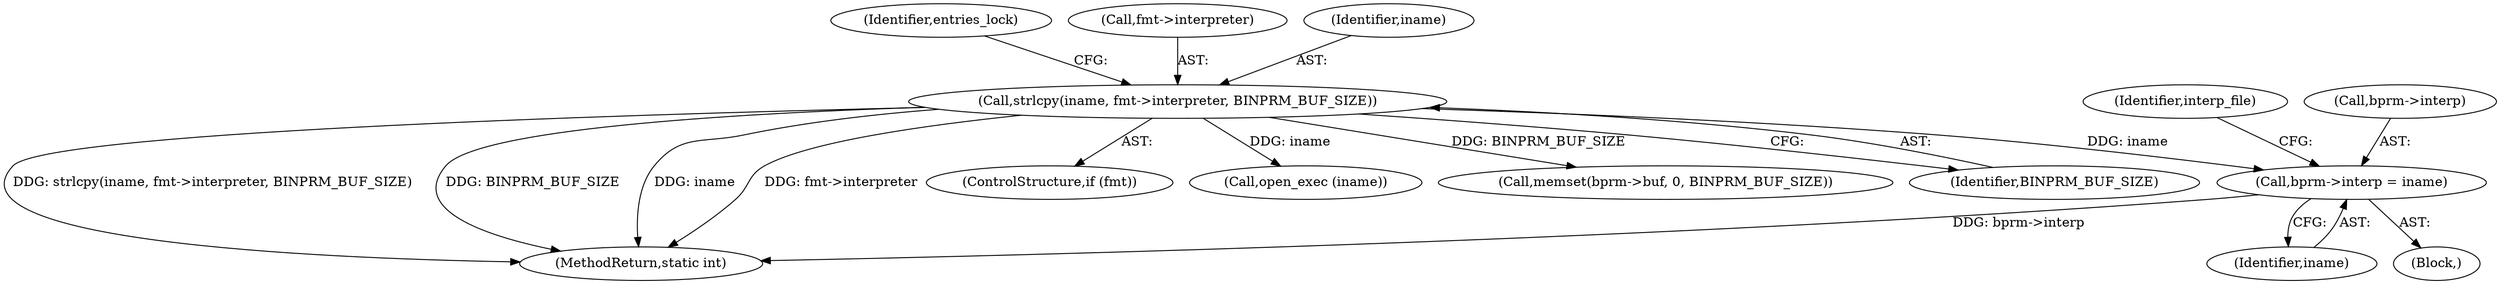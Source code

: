 digraph "0_linux_b66c5984017533316fd1951770302649baf1aa33@pointer" {
"1000269" [label="(Call,bprm->interp = iname)"];
"1000144" [label="(Call,strlcpy(iname, fmt->interpreter, BINPRM_BUF_SIZE))"];
"1000144" [label="(Call,strlcpy(iname, fmt->interpreter, BINPRM_BUF_SIZE))"];
"1000149" [label="(Identifier,BINPRM_BUF_SIZE)"];
"1000152" [label="(Identifier,entries_lock)"];
"1000275" [label="(Identifier,interp_file)"];
"1000355" [label="(MethodReturn,static int)"];
"1000146" [label="(Call,fmt->interpreter)"];
"1000273" [label="(Identifier,iname)"];
"1000142" [label="(ControlStructure,if (fmt))"];
"1000110" [label="(Block,)"];
"1000270" [label="(Call,bprm->interp)"];
"1000269" [label="(Call,bprm->interp = iname)"];
"1000145" [label="(Identifier,iname)"];
"1000276" [label="(Call,open_exec (iname))"];
"1000298" [label="(Call,memset(bprm->buf, 0, BINPRM_BUF_SIZE))"];
"1000269" -> "1000110"  [label="AST: "];
"1000269" -> "1000273"  [label="CFG: "];
"1000270" -> "1000269"  [label="AST: "];
"1000273" -> "1000269"  [label="AST: "];
"1000275" -> "1000269"  [label="CFG: "];
"1000269" -> "1000355"  [label="DDG: bprm->interp"];
"1000144" -> "1000269"  [label="DDG: iname"];
"1000144" -> "1000142"  [label="AST: "];
"1000144" -> "1000149"  [label="CFG: "];
"1000145" -> "1000144"  [label="AST: "];
"1000146" -> "1000144"  [label="AST: "];
"1000149" -> "1000144"  [label="AST: "];
"1000152" -> "1000144"  [label="CFG: "];
"1000144" -> "1000355"  [label="DDG: strlcpy(iname, fmt->interpreter, BINPRM_BUF_SIZE)"];
"1000144" -> "1000355"  [label="DDG: BINPRM_BUF_SIZE"];
"1000144" -> "1000355"  [label="DDG: iname"];
"1000144" -> "1000355"  [label="DDG: fmt->interpreter"];
"1000144" -> "1000276"  [label="DDG: iname"];
"1000144" -> "1000298"  [label="DDG: BINPRM_BUF_SIZE"];
}
